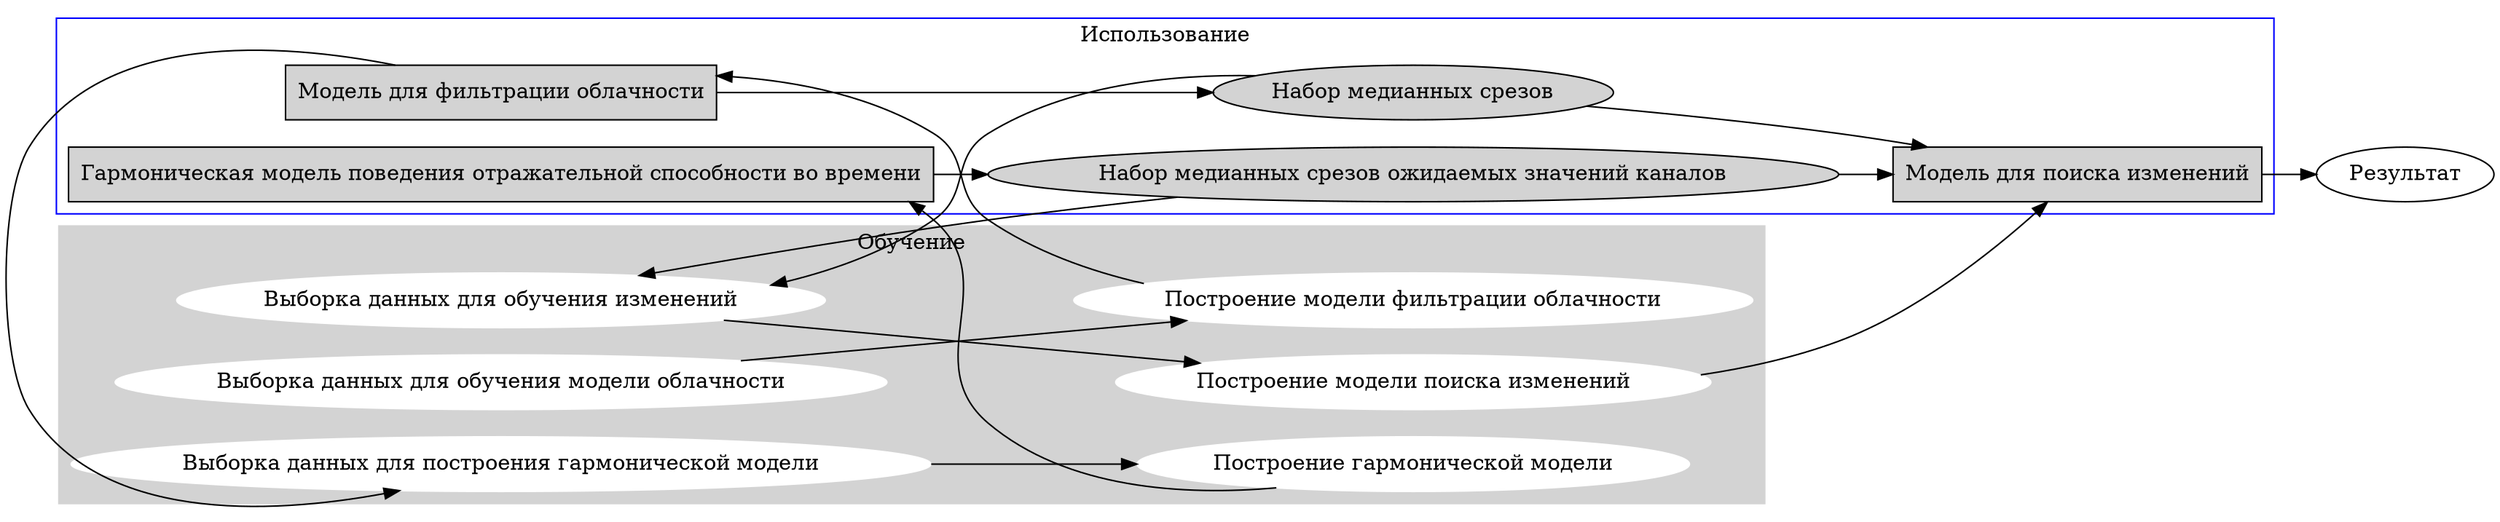 digraph G {
    graph [compound=true rankdir="LR"];
	subgraph cluster_0 {
        node [style=filled,color=white];
        "Выборка данных для обучения модели облачности" -> "Построение модели фильтрации облачности" 
        "Выборка данных для построения гармонической модели" -> "Построение гармонической модели" 
        "Выборка данных для обучения изменений" -> "Построение модели поиска изменений"
        style=filled;
        color=lightgrey;
        label = "Обучение";
	}

	subgraph cluster_1 {
        node [style=filled];
        color=blue;
        "Модель для фильтрации облачности" -> "Набор медианных срезов" 
        "Гармоническая модель поведения отражательной способности во времени" 
        "Набор медианных срезов ожидаемых значений каналов" 
        "Набор медианных срезов" -> "Модель для поиска изменений" 
        "Набор медианных срезов ожидаемых значений каналов" -> "Модель для поиска изменений" 
       label = "Использование";

	}

    "Модель для фильтрации облачности" [shape=box];
    "Модель для поиска изменений" [shape=box];
    "Гармоническая модель поведения отражательной способности во времени" [shape=box];

    // "Выборка данных для обучения модели облачности" -> 
    "Построение модели фильтрации облачности" -> "Модель для фильтрации облачности";
    "Модель для фильтрации облачности" -> "Выборка данных для построения гармонической модели";
    // "Выборка данных для построения гармонической модели" 

    "Построение гармонической модели" -> "Гармоническая модель поведения отражательной способности во времени" ;

    "Гармоническая модель поведения отражательной способности во времени" -> "Набор медианных срезов ожидаемых значений каналов";


    "Набор медианных срезов" -> "Выборка данных для обучения изменений";
    "Набор медианных срезов ожидаемых значений каналов" -> "Выборка данных для обучения изменений";

    "Построение модели поиска изменений" -> "Модель для поиска изменений" ;

    "Модель для поиска изменений" -> Результат;
    



}
